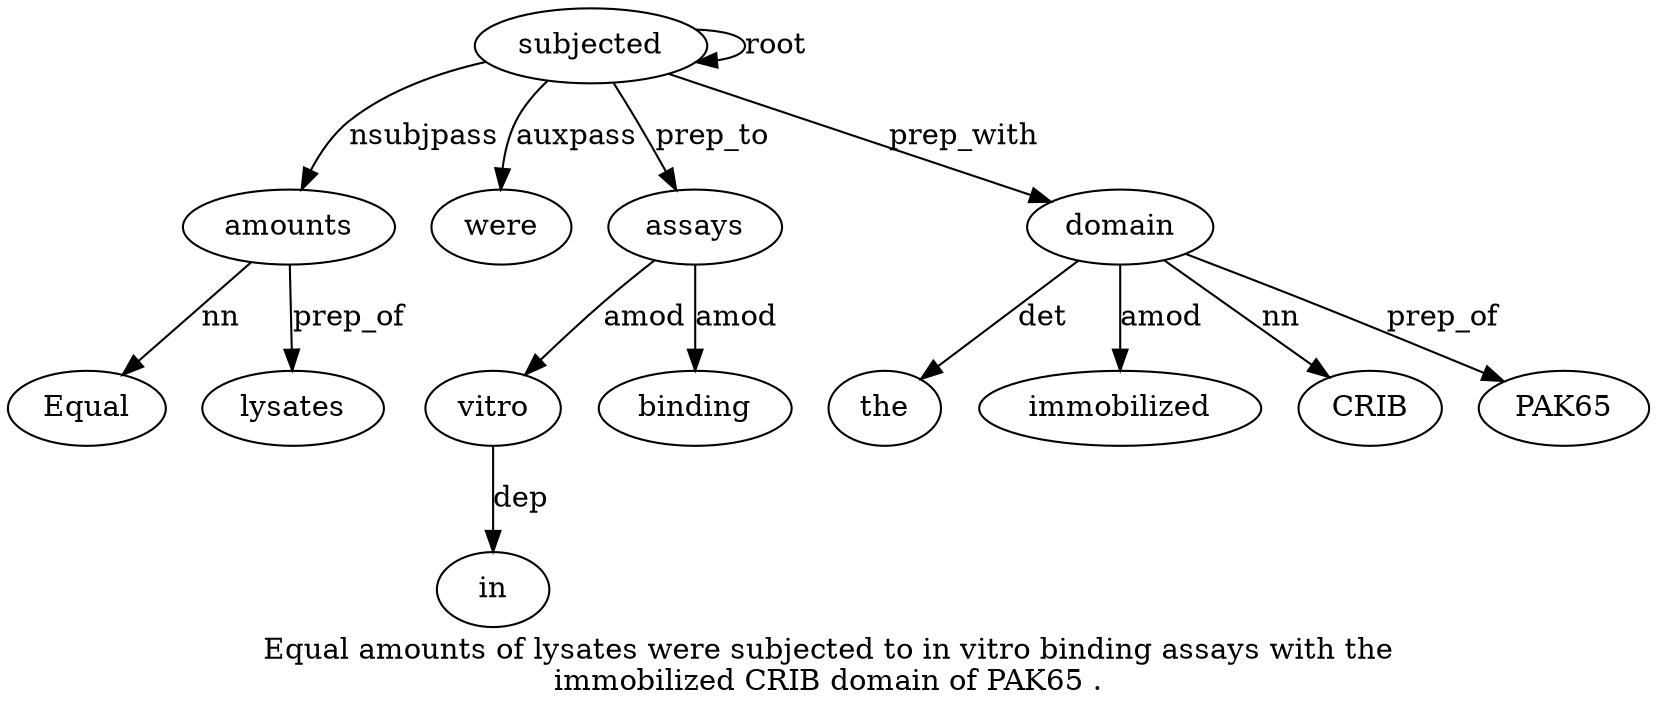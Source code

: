 digraph "Equal amounts of lysates were subjected to in vitro binding assays with the immobilized CRIB domain of PAK65 ." {
label="Equal amounts of lysates were subjected to in vitro binding assays with the
immobilized CRIB domain of PAK65 .";
amounts2 [style=filled, fillcolor=white, label=amounts];
Equal1 [style=filled, fillcolor=white, label=Equal];
amounts2 -> Equal1  [label=nn];
subjected6 [style=filled, fillcolor=white, label=subjected];
subjected6 -> amounts2  [label=nsubjpass];
lysates4 [style=filled, fillcolor=white, label=lysates];
amounts2 -> lysates4  [label=prep_of];
were5 [style=filled, fillcolor=white, label=were];
subjected6 -> were5  [label=auxpass];
subjected6 -> subjected6  [label=root];
vitro9 [style=filled, fillcolor=white, label=vitro];
in8 [style=filled, fillcolor=white, label=in];
vitro9 -> in8  [label=dep];
assays11 [style=filled, fillcolor=white, label=assays];
assays11 -> vitro9  [label=amod];
binding10 [style=filled, fillcolor=white, label=binding];
assays11 -> binding10  [label=amod];
subjected6 -> assays11  [label=prep_to];
domain16 [style=filled, fillcolor=white, label=domain];
the13 [style=filled, fillcolor=white, label=the];
domain16 -> the13  [label=det];
immobilized14 [style=filled, fillcolor=white, label=immobilized];
domain16 -> immobilized14  [label=amod];
CRIB15 [style=filled, fillcolor=white, label=CRIB];
domain16 -> CRIB15  [label=nn];
subjected6 -> domain16  [label=prep_with];
PAK6518 [style=filled, fillcolor=white, label=PAK65];
domain16 -> PAK6518  [label=prep_of];
}
